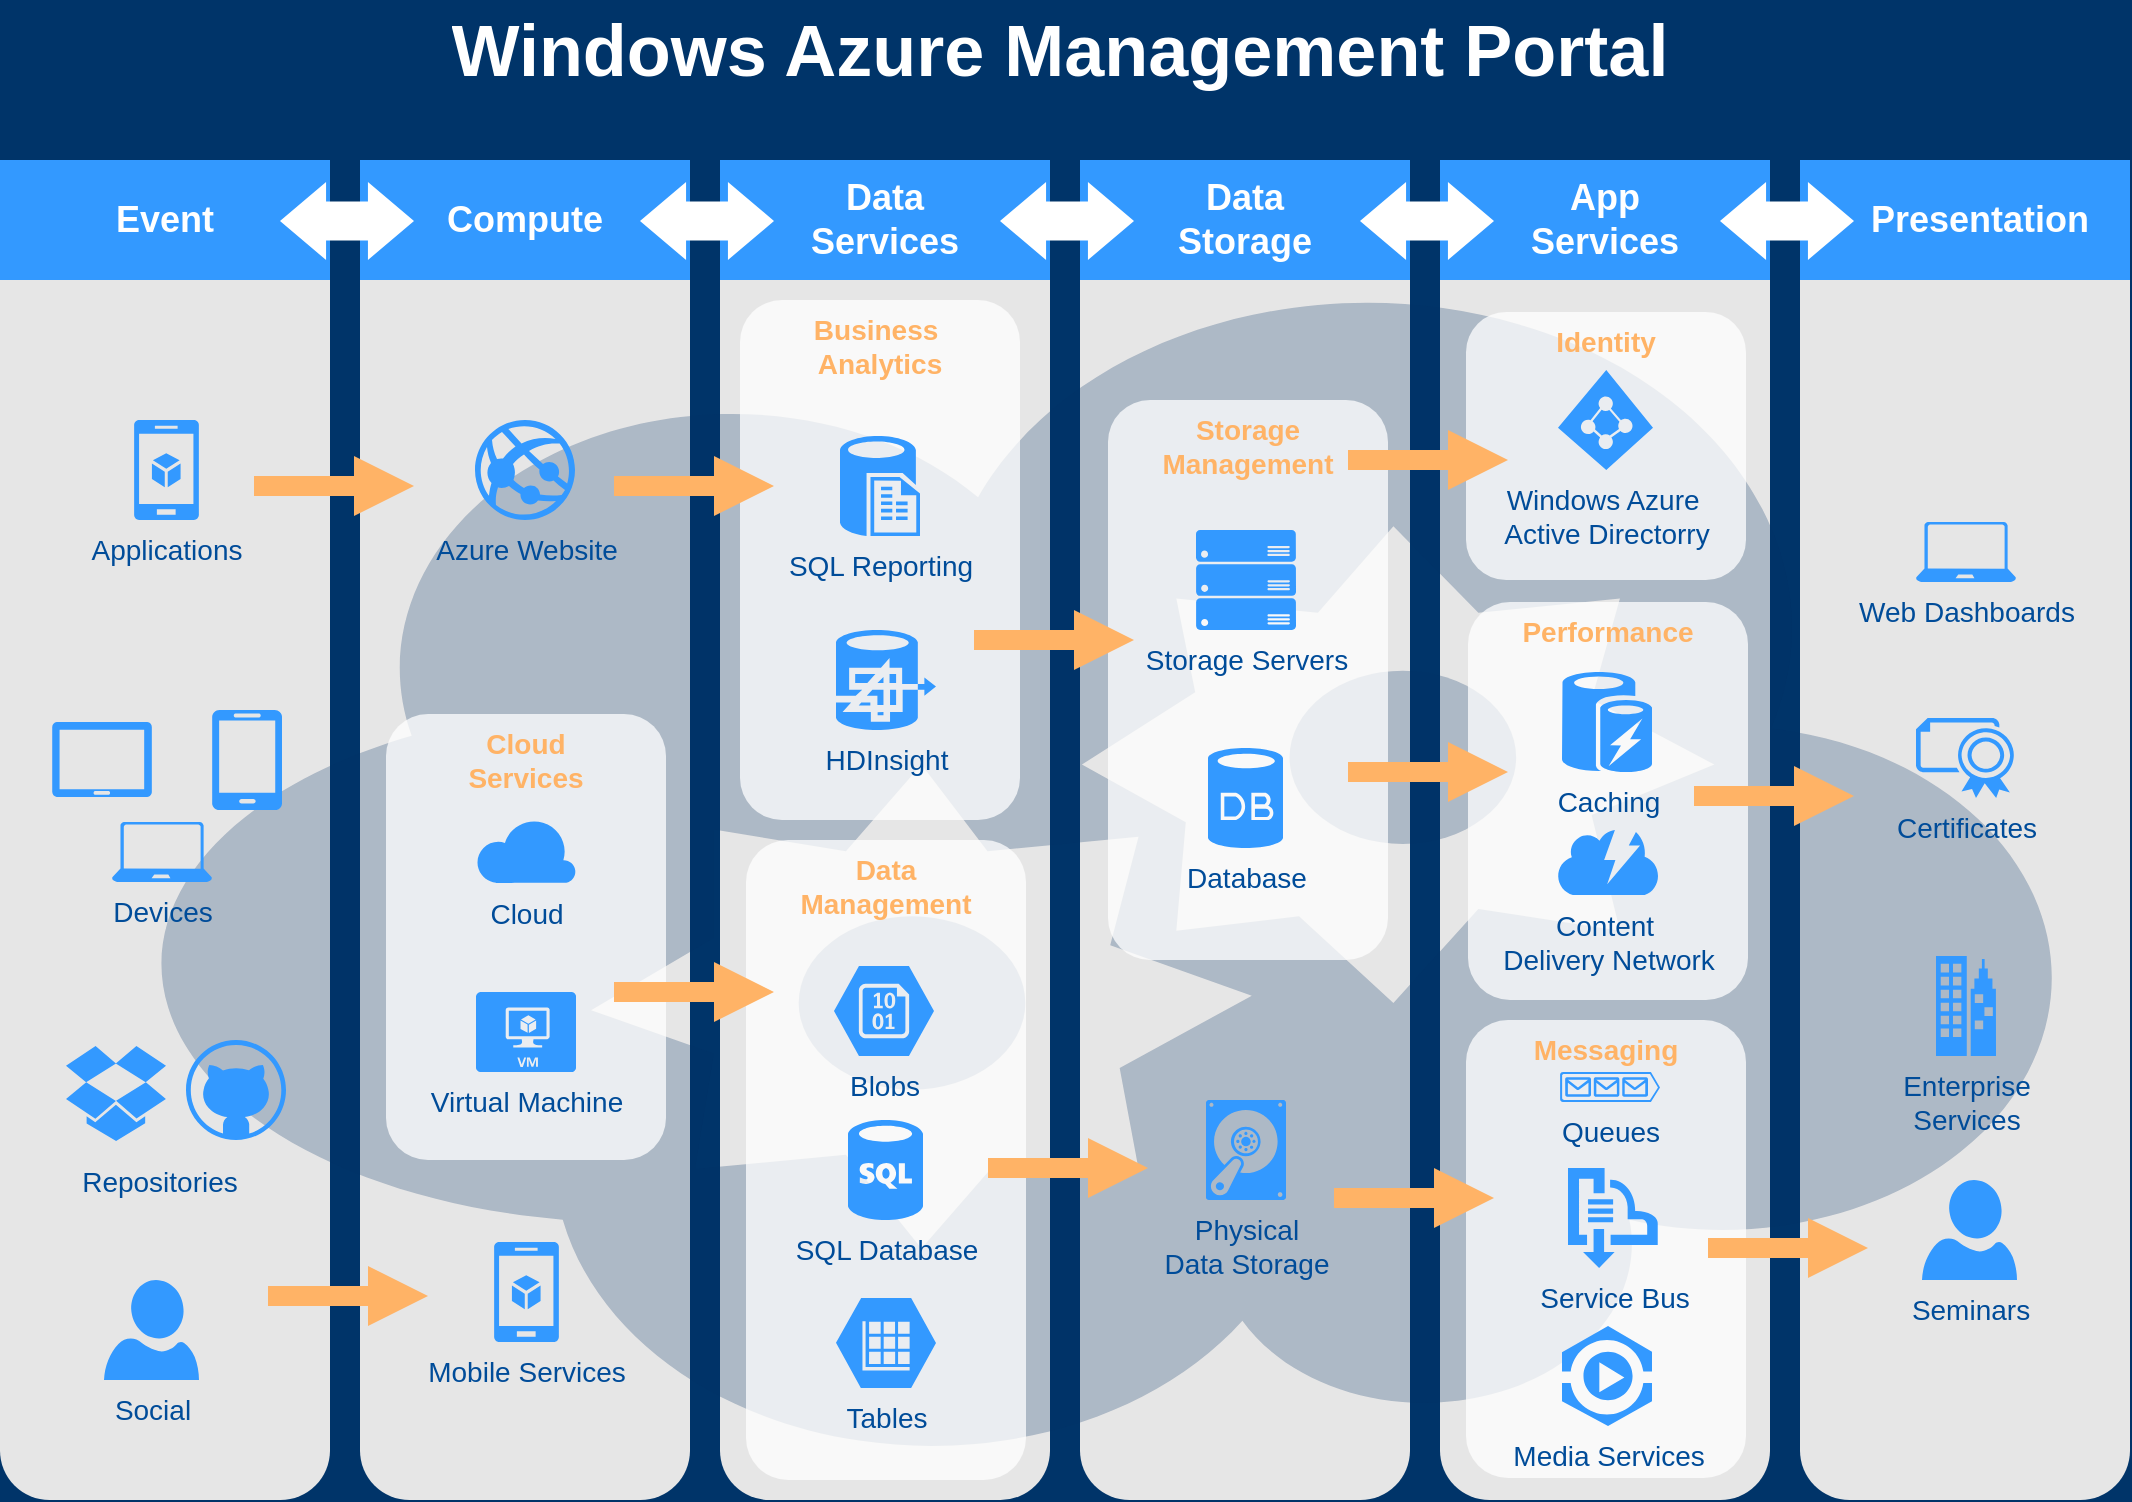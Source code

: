 <mxfile version="22.1.3" type="github" pages="3">
  <diagram id="6a731a19-8d31-9384-78a2-239565b7b9f0" name="Page-1">
    <mxGraphModel dx="1434" dy="796" grid="1" gridSize="10" guides="1" tooltips="1" connect="1" arrows="1" fold="1" page="1" pageScale="1" pageWidth="1169" pageHeight="827" background="#003469" math="0" shadow="0">
      <root>
        <mxCell id="0" />
        <mxCell id="1" parent="0" />
        <mxCell id="2019" value="" style="rounded=1;whiteSpace=wrap;html=1;dashed=1;strokeColor=none;strokeWidth=2;fillColor=#E6E6E6;fontFamily=Verdana;fontSize=12;fontColor=#00BEF2" parent="1" vertex="1">
          <mxGeometry x="40" y="120" width="165" height="670" as="geometry" />
        </mxCell>
        <mxCell id="2020" value="" style="rounded=1;whiteSpace=wrap;html=1;dashed=1;strokeColor=none;strokeWidth=2;fillColor=#E6E6E6;fontFamily=Verdana;fontSize=12;fontColor=#00BEF2" parent="1" vertex="1">
          <mxGeometry x="220" y="120" width="165" height="670" as="geometry" />
        </mxCell>
        <mxCell id="2021" value="" style="rounded=1;whiteSpace=wrap;html=1;dashed=1;strokeColor=none;strokeWidth=2;fillColor=#E6E6E6;fontFamily=Verdana;fontSize=12;fontColor=#00BEF2" parent="1" vertex="1">
          <mxGeometry x="400" y="120" width="165" height="670" as="geometry" />
        </mxCell>
        <mxCell id="2022" value="" style="rounded=1;whiteSpace=wrap;html=1;dashed=1;strokeColor=none;strokeWidth=2;fillColor=#E6E6E6;fontFamily=Verdana;fontSize=12;fontColor=#00BEF2" parent="1" vertex="1">
          <mxGeometry x="580" y="120" width="165" height="670" as="geometry" />
        </mxCell>
        <mxCell id="2023" value="" style="rounded=1;whiteSpace=wrap;html=1;dashed=1;strokeColor=none;strokeWidth=2;fillColor=#E6E6E6;fontFamily=Verdana;fontSize=12;fontColor=#00BEF2" parent="1" vertex="1">
          <mxGeometry x="760" y="120" width="165" height="670" as="geometry" />
        </mxCell>
        <mxCell id="2024" value="" style="rounded=1;whiteSpace=wrap;html=1;dashed=1;strokeColor=none;strokeWidth=2;fillColor=#E6E6E6;fontFamily=Verdana;fontSize=12;fontColor=#00BEF2" parent="1" vertex="1">
          <mxGeometry x="940" y="120" width="165" height="670" as="geometry" />
        </mxCell>
        <mxCell id="2025" value="Event" style="whiteSpace=wrap;html=1;dashed=1;strokeColor=none;strokeWidth=2;fillColor=#3399FF;fontFamily=Helvetica;fontSize=18;fontColor=#FFFFFF;fontStyle=1" parent="1" vertex="1">
          <mxGeometry x="40" y="120" width="165" height="60" as="geometry" />
        </mxCell>
        <mxCell id="2026" value="Compute" style="whiteSpace=wrap;html=1;dashed=1;strokeColor=none;strokeWidth=2;fillColor=#3399FF;fontFamily=Helvetica;fontSize=18;fontColor=#FFFFFF;fontStyle=1" parent="1" vertex="1">
          <mxGeometry x="220" y="120" width="165" height="60" as="geometry" />
        </mxCell>
        <mxCell id="2027" value="Data&lt;div&gt;Services&lt;/div&gt;" style="whiteSpace=wrap;html=1;dashed=1;strokeColor=none;strokeWidth=2;fillColor=#3399FF;fontFamily=Helvetica;fontSize=18;fontColor=#FFFFFF;fontStyle=1" parent="1" vertex="1">
          <mxGeometry x="400" y="120" width="165" height="60" as="geometry" />
        </mxCell>
        <mxCell id="2028" value="Data&lt;div&gt;Storage&lt;/div&gt;" style="whiteSpace=wrap;html=1;dashed=1;strokeColor=none;strokeWidth=2;fillColor=#3399FF;fontFamily=Helvetica;fontSize=18;fontColor=#FFFFFF;fontStyle=1" parent="1" vertex="1">
          <mxGeometry x="580" y="120" width="165" height="60" as="geometry" />
        </mxCell>
        <mxCell id="2029" value="App&lt;div&gt;Services&lt;/div&gt;" style="whiteSpace=wrap;html=1;dashed=1;strokeColor=none;strokeWidth=2;fillColor=#3399FF;fontFamily=Helvetica;fontSize=18;fontColor=#FFFFFF;fontStyle=1" parent="1" vertex="1">
          <mxGeometry x="760" y="120" width="165" height="60" as="geometry" />
        </mxCell>
        <mxCell id="2030" value="&amp;nbsp; &amp;nbsp;Presentation" style="whiteSpace=wrap;html=1;dashed=1;strokeColor=none;strokeWidth=2;fillColor=#3399FF;fontFamily=Helvetica;fontSize=18;fontColor=#FFFFFF;fontStyle=1" parent="1" vertex="1">
          <mxGeometry x="940" y="120" width="165" height="60" as="geometry" />
        </mxCell>
        <mxCell id="2031" value="" style="shape=mxgraph.arrows.two_way_arrow_horizontal;html=1;verticalLabelPosition=bottom;verticalAlign=top;strokeWidth=2;strokeColor=none;dashed=1;fillColor=#FFFFFF;fontFamily=Verdana;fontSize=12;fontColor=#00BEF2" parent="1" vertex="1">
          <mxGeometry x="180" y="131" width="67" height="39" as="geometry" />
        </mxCell>
        <mxCell id="2032" value="" style="shape=mxgraph.arrows.two_way_arrow_horizontal;html=1;verticalLabelPosition=bottom;verticalAlign=top;strokeWidth=2;strokeColor=none;dashed=1;fillColor=#FFFFFF;fontFamily=Verdana;fontSize=12;fontColor=#00BEF2" parent="1" vertex="1">
          <mxGeometry x="360" y="131" width="67" height="39" as="geometry" />
        </mxCell>
        <mxCell id="2033" value="" style="shape=mxgraph.arrows.two_way_arrow_horizontal;html=1;verticalLabelPosition=bottom;verticalAlign=top;strokeWidth=2;strokeColor=none;dashed=1;fillColor=#FFFFFF;fontFamily=Verdana;fontSize=12;fontColor=#00BEF2" parent="1" vertex="1">
          <mxGeometry x="540" y="131" width="67" height="39" as="geometry" />
        </mxCell>
        <mxCell id="2034" value="" style="shape=mxgraph.arrows.two_way_arrow_horizontal;html=1;verticalLabelPosition=bottom;verticalAlign=top;strokeWidth=2;strokeColor=none;dashed=1;fillColor=#FFFFFF;fontFamily=Verdana;fontSize=12;fontColor=#00BEF2" parent="1" vertex="1">
          <mxGeometry x="720" y="131" width="67" height="39" as="geometry" />
        </mxCell>
        <mxCell id="2035" value="" style="shape=mxgraph.arrows.two_way_arrow_horizontal;html=1;verticalLabelPosition=bottom;verticalAlign=top;strokeWidth=2;strokeColor=none;dashed=1;fillColor=#FFFFFF;fontFamily=Verdana;fontSize=12;fontColor=#00BEF2" parent="1" vertex="1">
          <mxGeometry x="900" y="131" width="67" height="39" as="geometry" />
        </mxCell>
        <mxCell id="2036" value="" style="verticalLabelPosition=bottom;html=1;verticalAlign=top;strokeColor=none;fillColor=#003366;shape=mxgraph.azure.cloud_service;dashed=1;fontFamily=Helvetica;fontSize=18;fontColor=#FFFFFF;opacity=25" parent="1" vertex="1">
          <mxGeometry x="107" y="171.25" width="970" height="600" as="geometry" />
        </mxCell>
        <mxCell id="2037" value="" style="verticalLabelPosition=bottom;html=1;verticalAlign=top;strokeColor=none;fillColor=#3399FF;shape=mxgraph.azure.tablet;dashed=1;fontFamily=Helvetica;fontSize=14;fontColor=#004C99" parent="1" vertex="1">
          <mxGeometry x="66" y="401" width="50" height="37.5" as="geometry" />
        </mxCell>
        <mxCell id="2038" value="" style="verticalLabelPosition=bottom;html=1;verticalAlign=top;strokeColor=none;fillColor=#3399FF;shape=mxgraph.azure.mobile;dashed=1;fontFamily=Helvetica;fontSize=14;fontColor=#004C99" parent="1" vertex="1">
          <mxGeometry x="146" y="395" width="35" height="50" as="geometry" />
        </mxCell>
        <mxCell id="2039" value="Devices" style="verticalLabelPosition=bottom;html=1;verticalAlign=top;strokeColor=none;fillColor=#3399FF;shape=mxgraph.azure.laptop;dashed=1;fontFamily=Helvetica;fontSize=14;fontColor=#004C99" parent="1" vertex="1">
          <mxGeometry x="96" y="451" width="50" height="30" as="geometry" />
        </mxCell>
        <mxCell id="2040" value="Applications" style="verticalLabelPosition=bottom;html=1;verticalAlign=top;strokeColor=none;fillColor=#3399FF;shape=mxgraph.azure.mobile_services;dashed=1;fontFamily=Helvetica;fontSize=14;fontColor=#004C99" parent="1" vertex="1">
          <mxGeometry x="107" y="250" width="32.5" height="50" as="geometry" />
        </mxCell>
        <mxCell id="2041" value="Social" style="verticalLabelPosition=bottom;html=1;verticalAlign=top;strokeColor=none;fillColor=#3399FF;shape=mxgraph.azure.user;dashed=1;fontSize=14;fontColor=#004C99" parent="1" vertex="1">
          <mxGeometry x="92" y="680" width="47.5" height="50" as="geometry" />
        </mxCell>
        <mxCell id="2042" value="" style="verticalLabelPosition=bottom;html=1;verticalAlign=top;strokeColor=none;fillColor=#3399FF;shape=mxgraph.azure.github_code;dashed=1;fontSize=14;fontColor=#004C99" parent="1" vertex="1">
          <mxGeometry x="133" y="560" width="50" height="50" as="geometry" />
        </mxCell>
        <mxCell id="2043" value="" style="verticalLabelPosition=bottom;html=1;verticalAlign=top;strokeColor=none;fillColor=#3399FF;shape=mxgraph.azure.dropbox_code_source;dashed=1;fontSize=14;fontColor=#004C99" parent="1" vertex="1">
          <mxGeometry x="73" y="563" width="50" height="47.5" as="geometry" />
        </mxCell>
        <mxCell id="2044" value="Repositories" style="text;html=1;strokeColor=none;fillColor=none;align=center;verticalAlign=middle;whiteSpace=wrap;overflow=hidden;dashed=1;fontSize=14;fontColor=#004C99" parent="1" vertex="1">
          <mxGeometry x="60" y="620" width="120" height="20" as="geometry" />
        </mxCell>
        <mxCell id="2045" value="Azure Website" style="verticalLabelPosition=bottom;html=1;verticalAlign=top;strokeColor=none;fillColor=#3399FF;shape=mxgraph.azure.azure_website;dashed=1;fontSize=14;fontColor=#004C99" parent="1" vertex="1">
          <mxGeometry x="277.5" y="250" width="50" height="50" as="geometry" />
        </mxCell>
        <mxCell id="2046" value="Mobile Services" style="verticalLabelPosition=bottom;html=1;verticalAlign=top;strokeColor=none;fillColor=#3399FF;shape=mxgraph.azure.mobile_services;dashed=1;fontSize=14;fontColor=#004C99" parent="1" vertex="1">
          <mxGeometry x="287" y="661" width="32.5" height="50" as="geometry" />
        </mxCell>
        <mxCell id="2047" value="Windows Azure Management Portal" style="text;html=1;strokeColor=none;fillColor=none;align=center;verticalAlign=middle;whiteSpace=wrap;overflow=hidden;dashed=1;fontSize=36;fontColor=#FFFFFF;fontFamily=Helvetica;fontStyle=1" parent="1" vertex="1">
          <mxGeometry x="40" y="40" width="1060" height="50" as="geometry" />
        </mxCell>
        <mxCell id="2048" value="Business&amp;nbsp;&lt;div&gt;Analytics&lt;/div&gt;" style="rounded=1;whiteSpace=wrap;html=1;dashed=1;strokeColor=none;strokeWidth=2;fillColor=#FFFFFF;fontFamily=Helvetica;fontSize=14;fontColor=#FFB366;opacity=75;verticalAlign=top;fontStyle=1" parent="1" vertex="1">
          <mxGeometry x="410" y="190" width="140" height="260" as="geometry" />
        </mxCell>
        <mxCell id="2049" value="Data&lt;div&gt;Management&lt;/div&gt;" style="rounded=1;whiteSpace=wrap;html=1;dashed=1;strokeColor=none;strokeWidth=2;fillColor=#FFFFFF;fontFamily=Helvetica;fontSize=14;fontColor=#FFB366;opacity=75;verticalAlign=top;fontStyle=1" parent="1" vertex="1">
          <mxGeometry x="413" y="460" width="140" height="320" as="geometry" />
        </mxCell>
        <mxCell id="2050" value="SQL Reporting" style="verticalLabelPosition=bottom;html=1;verticalAlign=top;strokeColor=none;fillColor=#3399FF;shape=mxgraph.azure.sql_reporting;dashed=1;fontSize=14;fontColor=#004C99" parent="1" vertex="1">
          <mxGeometry x="460" y="258" width="40" height="50" as="geometry" />
        </mxCell>
        <mxCell id="2051" value="HDInsight" style="verticalLabelPosition=bottom;html=1;verticalAlign=top;strokeColor=none;fillColor=#3399FF;shape=mxgraph.azure.hdinsight;dashed=1;fontSize=14;fontColor=#004C99" parent="1" vertex="1">
          <mxGeometry x="458" y="355" width="50" height="50" as="geometry" />
        </mxCell>
        <mxCell id="2052" value="SQL Database" style="verticalLabelPosition=bottom;html=1;verticalAlign=top;strokeColor=none;fillColor=#3399FF;shape=mxgraph.azure.sql_database;dashed=1;fontFamily=Helvetica;fontSize=14;fontColor=#004C99" parent="1" vertex="1">
          <mxGeometry x="464" y="600" width="37.5" height="50" as="geometry" />
        </mxCell>
        <mxCell id="2053" value="Tables" style="verticalLabelPosition=bottom;html=1;verticalAlign=top;strokeColor=none;fillColor=#3399FF;shape=mxgraph.azure.storage_table;dashed=1;fontFamily=Helvetica;fontSize=14;fontColor=#004C99" parent="1" vertex="1">
          <mxGeometry x="458" y="689" width="50" height="45" as="geometry" />
        </mxCell>
        <mxCell id="2054" value="Blobs" style="verticalLabelPosition=bottom;html=1;verticalAlign=top;strokeColor=none;fillColor=#3399FF;shape=mxgraph.azure.storage_blob;dashed=1;fontFamily=Helvetica;fontSize=14;fontColor=#004C99" parent="1" vertex="1">
          <mxGeometry x="457" y="523" width="50" height="45" as="geometry" />
        </mxCell>
        <mxCell id="2055" value="Storage Management" style="rounded=1;whiteSpace=wrap;html=1;dashed=1;strokeColor=none;strokeWidth=2;fillColor=#FFFFFF;fontFamily=Helvetica;fontSize=14;fontColor=#FFB366;opacity=75;verticalAlign=top;fontStyle=1" parent="1" vertex="1">
          <mxGeometry x="594" y="240" width="140" height="280" as="geometry" />
        </mxCell>
        <mxCell id="2056" value="Storage Servers" style="verticalLabelPosition=bottom;html=1;verticalAlign=top;strokeColor=none;fillColor=#3399FF;shape=mxgraph.azure.server_rack;dashed=1;fontFamily=Helvetica;fontSize=14;fontColor=#004C99" parent="1" vertex="1">
          <mxGeometry x="638" y="305" width="50" height="50" as="geometry" />
        </mxCell>
        <mxCell id="2057" value="Database" style="verticalLabelPosition=bottom;html=1;verticalAlign=top;strokeColor=none;fillColor=#3399FF;shape=mxgraph.azure.database;dashed=1;fontFamily=Helvetica;fontSize=14;fontColor=#004C99" parent="1" vertex="1">
          <mxGeometry x="644" y="414" width="37.5" height="50" as="geometry" />
        </mxCell>
        <mxCell id="2058" value="Physical&lt;div&gt;Data Storage&lt;/div&gt;" style="verticalLabelPosition=bottom;html=1;verticalAlign=top;strokeColor=none;fillColor=#3399FF;shape=mxgraph.azure.vhd;dashed=1;fontFamily=Helvetica;fontSize=14;fontColor=#004C99" parent="1" vertex="1">
          <mxGeometry x="643" y="590" width="40" height="50" as="geometry" />
        </mxCell>
        <mxCell id="2059" value="Identity" style="rounded=1;whiteSpace=wrap;html=1;dashed=1;strokeColor=none;strokeWidth=2;fillColor=#FFFFFF;fontFamily=Helvetica;fontSize=14;fontColor=#FFB366;opacity=75;verticalAlign=top;fontStyle=1" parent="1" vertex="1">
          <mxGeometry x="773" y="196" width="140" height="134" as="geometry" />
        </mxCell>
        <mxCell id="2060" value="Windows Azure&amp;nbsp;&lt;div&gt;Active Directorry&lt;/div&gt;" style="verticalLabelPosition=bottom;html=1;verticalAlign=top;strokeColor=none;fillColor=#3399FF;shape=mxgraph.azure.azure_active_directory;dashed=1;fontFamily=Helvetica;fontSize=14;fontColor=#004C99" parent="1" vertex="1">
          <mxGeometry x="819" y="225" width="47.5" height="50" as="geometry" />
        </mxCell>
        <mxCell id="2061" value="Performance" style="rounded=1;whiteSpace=wrap;html=1;dashed=1;strokeColor=none;strokeWidth=2;fillColor=#FFFFFF;fontFamily=Helvetica;fontSize=14;fontColor=#FFB366;opacity=75;verticalAlign=top;fontStyle=1" parent="1" vertex="1">
          <mxGeometry x="774" y="341" width="140" height="199" as="geometry" />
        </mxCell>
        <mxCell id="2062" value="Caching" style="verticalLabelPosition=bottom;html=1;verticalAlign=top;strokeColor=none;fillColor=#3399FF;shape=mxgraph.azure.azure_cache;dashed=1;fontFamily=Helvetica;fontSize=14;fontColor=#004C99" parent="1" vertex="1">
          <mxGeometry x="821" y="376" width="45" height="50" as="geometry" />
        </mxCell>
        <mxCell id="2063" value="Content&amp;nbsp;&lt;div&gt;Delivery Network&lt;/div&gt;" style="verticalLabelPosition=bottom;html=1;verticalAlign=top;strokeColor=none;fillColor=#3399FF;shape=mxgraph.azure.content_delivery_network;dashed=1;fontFamily=Helvetica;fontSize=14;fontColor=#004C99" parent="1" vertex="1">
          <mxGeometry x="819" y="455" width="50" height="32.5" as="geometry" />
        </mxCell>
        <mxCell id="2064" value="Messaging" style="rounded=1;whiteSpace=wrap;html=1;dashed=1;strokeColor=none;strokeWidth=2;fillColor=#FFFFFF;fontFamily=Helvetica;fontSize=14;fontColor=#FFB366;opacity=75;verticalAlign=top;fontStyle=1" parent="1" vertex="1">
          <mxGeometry x="773" y="550" width="140" height="229" as="geometry" />
        </mxCell>
        <mxCell id="2065" value="Queues" style="verticalLabelPosition=bottom;html=1;verticalAlign=top;strokeColor=none;fillColor=#3399FF;shape=mxgraph.azure.queue_generic;dashed=1;fontFamily=Helvetica;fontSize=14;fontColor=#004C99" parent="1" vertex="1">
          <mxGeometry x="820" y="576" width="50" height="15" as="geometry" />
        </mxCell>
        <mxCell id="2066" value="Service Bus" style="verticalLabelPosition=bottom;html=1;verticalAlign=top;strokeColor=none;fillColor=#3399FF;shape=mxgraph.azure.service_bus;dashed=1;fontFamily=Helvetica;fontSize=14;fontColor=#004C99" parent="1" vertex="1">
          <mxGeometry x="824" y="624" width="45" height="50" as="geometry" />
        </mxCell>
        <mxCell id="2067" value="Media Services" style="verticalLabelPosition=bottom;html=1;verticalAlign=top;strokeColor=none;fillColor=#3399FF;shape=mxgraph.azure.media_service;dashed=1;fontFamily=Helvetica;fontSize=14;fontColor=#004C99" parent="1" vertex="1">
          <mxGeometry x="821" y="703" width="45" height="50" as="geometry" />
        </mxCell>
        <mxCell id="2068" value="Cloud&lt;div&gt;Services&lt;/div&gt;" style="rounded=1;whiteSpace=wrap;html=1;dashed=1;strokeColor=none;strokeWidth=2;fillColor=#FFFFFF;fontFamily=Helvetica;fontSize=14;fontColor=#FFB366;opacity=75;verticalAlign=top;fontStyle=1" parent="1" vertex="1">
          <mxGeometry x="233" y="397" width="140" height="223" as="geometry" />
        </mxCell>
        <mxCell id="2069" value="Cloud" style="verticalLabelPosition=bottom;html=1;verticalAlign=top;strokeColor=none;fillColor=#3399FF;shape=mxgraph.azure.cloud;dashed=1;fontSize=14;fontColor=#004C99" parent="1" vertex="1">
          <mxGeometry x="278" y="449" width="50" height="32.5" as="geometry" />
        </mxCell>
        <mxCell id="2070" value="Virtual Machine" style="verticalLabelPosition=bottom;html=1;verticalAlign=top;strokeColor=none;fillColor=#3399FF;shape=mxgraph.azure.virtual_machine;dashed=1;fontSize=14;fontColor=#004C99" parent="1" vertex="1">
          <mxGeometry x="278" y="536" width="50" height="40" as="geometry" />
        </mxCell>
        <mxCell id="2071" value="Web Dashboards" style="verticalLabelPosition=bottom;html=1;verticalAlign=top;strokeColor=none;fillColor=#3399FF;shape=mxgraph.azure.laptop;dashed=1;fontFamily=Helvetica;fontSize=14;fontColor=#004C99" parent="1" vertex="1">
          <mxGeometry x="998" y="301" width="50" height="30" as="geometry" />
        </mxCell>
        <mxCell id="2072" value="Certificates" style="verticalLabelPosition=bottom;html=1;verticalAlign=top;strokeColor=none;fillColor=#3399FF;shape=mxgraph.azure.certificate;dashed=1;fontFamily=Helvetica;fontSize=14;fontColor=#004C99" parent="1" vertex="1">
          <mxGeometry x="998" y="399" width="50" height="40" as="geometry" />
        </mxCell>
        <mxCell id="2073" value="Enterprise&lt;div&gt;Services&lt;/div&gt;" style="verticalLabelPosition=bottom;html=1;verticalAlign=top;strokeColor=none;fillColor=#3399FF;shape=mxgraph.azure.enterprise;dashed=1;fontFamily=Helvetica;fontSize=14;fontColor=#004C99" parent="1" vertex="1">
          <mxGeometry x="1008" y="518" width="30" height="50" as="geometry" />
        </mxCell>
        <mxCell id="2074" value="Seminars" style="verticalLabelPosition=bottom;html=1;verticalAlign=top;strokeColor=none;fillColor=#3399FF;shape=mxgraph.azure.user;dashed=1;fontFamily=Helvetica;fontSize=14;fontColor=#004C99" parent="1" vertex="1">
          <mxGeometry x="1001" y="630" width="47.5" height="50" as="geometry" />
        </mxCell>
        <mxCell id="2075" value="" style="arrow;html=1;endArrow=block;endFill=1;strokeColor=none;strokeWidth=4;fontFamily=Helvetica;fontSize=36;fontColor=#FFB366;fillColor=#FFB366;" parent="1" edge="1">
          <mxGeometry width="100" height="100" relative="1" as="geometry">
            <mxPoint x="167" y="283" as="sourcePoint" />
            <mxPoint x="247" y="283" as="targetPoint" />
          </mxGeometry>
        </mxCell>
        <mxCell id="2076" value="" style="arrow;html=1;endArrow=block;endFill=1;strokeColor=none;strokeWidth=4;fontFamily=Helvetica;fontSize=36;fontColor=#FFB366;fillColor=#FFB366;opacity=100" parent="1" edge="1">
          <mxGeometry width="100" height="100" relative="1" as="geometry">
            <mxPoint x="347" y="283" as="sourcePoint" />
            <mxPoint x="427" y="283" as="targetPoint" />
          </mxGeometry>
        </mxCell>
        <mxCell id="2077" value="" style="arrow;html=1;endArrow=block;endFill=1;strokeColor=none;strokeWidth=4;fontFamily=Helvetica;fontSize=36;fontColor=#FFB366;fillColor=#FFB366;" parent="1" edge="1">
          <mxGeometry width="100" height="100" relative="1" as="geometry">
            <mxPoint x="527" y="360" as="sourcePoint" />
            <mxPoint x="607" y="360" as="targetPoint" />
          </mxGeometry>
        </mxCell>
        <mxCell id="2078" value="" style="arrow;html=1;endArrow=block;endFill=1;strokeColor=none;strokeWidth=4;fontFamily=Helvetica;fontSize=36;fontColor=#FFB366;fillColor=#FFB366;" parent="1" edge="1">
          <mxGeometry width="100" height="100" relative="1" as="geometry">
            <mxPoint x="714" y="426" as="sourcePoint" />
            <mxPoint x="794" y="426" as="targetPoint" />
          </mxGeometry>
        </mxCell>
        <mxCell id="2079" value="" style="arrow;html=1;endArrow=block;endFill=1;strokeColor=none;strokeWidth=4;fontFamily=Helvetica;fontSize=36;fontColor=#FFB366;fillColor=#FFB366;" parent="1" edge="1">
          <mxGeometry width="100" height="100" relative="1" as="geometry">
            <mxPoint x="714" y="270" as="sourcePoint" />
            <mxPoint x="794" y="270" as="targetPoint" />
          </mxGeometry>
        </mxCell>
        <mxCell id="2080" value="" style="arrow;html=1;endArrow=block;endFill=1;strokeColor=none;strokeWidth=4;fontFamily=Helvetica;fontSize=36;fontColor=#FFB366;fillColor=#FFB366;" parent="1" edge="1">
          <mxGeometry width="100" height="100" relative="1" as="geometry">
            <mxPoint x="887" y="438" as="sourcePoint" />
            <mxPoint x="967" y="438" as="targetPoint" />
          </mxGeometry>
        </mxCell>
        <mxCell id="2081" value="" style="arrow;html=1;endArrow=block;endFill=1;strokeColor=none;strokeWidth=4;fontFamily=Helvetica;fontSize=36;fontColor=#FFB366;fillColor=#FFB366;" parent="1" edge="1">
          <mxGeometry width="100" height="100" relative="1" as="geometry">
            <mxPoint x="894" y="664" as="sourcePoint" />
            <mxPoint x="974" y="664" as="targetPoint" />
          </mxGeometry>
        </mxCell>
        <mxCell id="2082" value="" style="arrow;html=1;endArrow=block;endFill=1;strokeColor=none;strokeWidth=4;fontFamily=Helvetica;fontSize=36;fontColor=#FFB366;fillColor=#FFB366;" parent="1" edge="1">
          <mxGeometry width="100" height="100" relative="1" as="geometry">
            <mxPoint x="707" y="639" as="sourcePoint" />
            <mxPoint x="787" y="639" as="targetPoint" />
          </mxGeometry>
        </mxCell>
        <mxCell id="2083" value="" style="arrow;html=1;endArrow=block;endFill=1;strokeColor=none;strokeWidth=4;fontFamily=Helvetica;fontSize=36;fontColor=#FFB366;fillColor=#FFB366;" parent="1" edge="1">
          <mxGeometry width="100" height="100" relative="1" as="geometry">
            <mxPoint x="534" y="624" as="sourcePoint" />
            <mxPoint x="614" y="624" as="targetPoint" />
          </mxGeometry>
        </mxCell>
        <mxCell id="2084" value="" style="arrow;html=1;endArrow=block;endFill=1;strokeColor=none;strokeWidth=4;fontFamily=Helvetica;fontSize=36;fontColor=#FFB366;fillColor=#FFB366;" parent="1" edge="1">
          <mxGeometry width="100" height="100" relative="1" as="geometry">
            <mxPoint x="347" y="536" as="sourcePoint" />
            <mxPoint x="427" y="536" as="targetPoint" />
          </mxGeometry>
        </mxCell>
        <mxCell id="2085" value="" style="arrow;html=1;endArrow=block;endFill=1;strokeColor=none;strokeWidth=4;fontFamily=Helvetica;fontSize=36;fontColor=#FFB366;fillColor=#FFB366;" parent="1" edge="1">
          <mxGeometry width="100" height="100" relative="1" as="geometry">
            <mxPoint x="174" y="688" as="sourcePoint" />
            <mxPoint x="254" y="688" as="targetPoint" />
          </mxGeometry>
        </mxCell>
      </root>
    </mxGraphModel>
  </diagram>
  <diagram id="K50HzqP1983Xo4ahEYI8" name="페이지-2">
    <mxGraphModel dx="1687" dy="2590" grid="1" gridSize="10" guides="1" tooltips="1" connect="1" arrows="1" fold="1" page="1" pageScale="1" pageWidth="1169" pageHeight="827" math="0" shadow="0">
      <root>
        <mxCell id="0" />
        <mxCell id="1" parent="0" />
        <mxCell id="KInp1q100SS9J6qhSEow-76" value="TMS&lt;br&gt;Server" style="rounded=0;whiteSpace=wrap;html=1;verticalAlign=top;fontSize=20;fontStyle=1;labelBackgroundColor=none;" vertex="1" parent="1">
          <mxGeometry x="630" y="-1560" width="140" height="320" as="geometry" />
        </mxCell>
        <mxCell id="KInp1q100SS9J6qhSEow-66" value="TMS&lt;br&gt;Agent" style="rounded=0;whiteSpace=wrap;html=1;verticalAlign=top;fontSize=20;fontStyle=1;labelBackgroundColor=none;" vertex="1" parent="1">
          <mxGeometry x="460" y="-1560" width="130" height="560" as="geometry" />
        </mxCell>
        <mxCell id="KInp1q100SS9J6qhSEow-35" value="Shared&lt;br&gt;Memory" style="rounded=0;whiteSpace=wrap;html=1;verticalAlign=top;fontSize=20;fontStyle=1;labelBackgroundColor=none;" vertex="1" parent="1">
          <mxGeometry x="280" y="-1560" width="140" height="560" as="geometry" />
        </mxCell>
        <mxCell id="KInp1q100SS9J6qhSEow-15" value="&lt;b&gt;CFW&lt;/b&gt;" style="rounded=0;whiteSpace=wrap;html=1;verticalAlign=top;fontSize=20;labelBackgroundColor=none;" vertex="1" parent="1">
          <mxGeometry x="40" y="-1560" width="210" height="560" as="geometry" />
        </mxCell>
        <mxCell id="KInp1q100SS9J6qhSEow-3" value="service&lt;br&gt;Func1" style="ellipse;whiteSpace=wrap;html=1;spacing=2;fontSize=20;labelBackgroundColor=none;" vertex="1" parent="1">
          <mxGeometry x="85" y="-1410" width="120" height="80" as="geometry" />
        </mxCell>
        <mxCell id="KInp1q100SS9J6qhSEow-24" style="edgeStyle=orthogonalEdgeStyle;rounded=0;orthogonalLoop=1;jettySize=auto;html=1;entryX=0;entryY=0.5;entryDx=0;entryDy=0;labelBackgroundColor=none;fontColor=default;dashed=1;exitX=1;exitY=0.5;exitDx=0;exitDy=0;" edge="1" parent="1" source="KInp1q100SS9J6qhSEow-6" target="KInp1q100SS9J6qhSEow-23">
          <mxGeometry relative="1" as="geometry" />
        </mxCell>
        <mxCell id="KInp1q100SS9J6qhSEow-6" value="start&amp;nbsp;&lt;br style=&quot;font-size: 16px;&quot;&gt;api" style="ellipse;whiteSpace=wrap;html=1;spacing=2;fontSize=16;labelBackgroundColor=none;" vertex="1" parent="1">
          <mxGeometry x="54" y="-1520" width="70" height="60" as="geometry" />
        </mxCell>
        <mxCell id="KInp1q100SS9J6qhSEow-45" style="edgeStyle=orthogonalEdgeStyle;rounded=0;orthogonalLoop=1;jettySize=auto;html=1;entryX=0.5;entryY=1;entryDx=0;entryDy=0;" edge="1" parent="1" source="KInp1q100SS9J6qhSEow-7" target="KInp1q100SS9J6qhSEow-6">
          <mxGeometry relative="1" as="geometry" />
        </mxCell>
        <mxCell id="KInp1q100SS9J6qhSEow-7" value="" style="ellipse;whiteSpace=wrap;html=1;aspect=fixed;labelBackgroundColor=none;fillColor=#FF0D35;" vertex="1" parent="1">
          <mxGeometry x="84" y="-1374" width="10" height="10" as="geometry" />
        </mxCell>
        <mxCell id="KInp1q100SS9J6qhSEow-10" value="end&amp;nbsp;&lt;br style=&quot;font-size: 16px;&quot;&gt;api" style="ellipse;whiteSpace=wrap;html=1;spacing=2;fontSize=16;labelBackgroundColor=none;" vertex="1" parent="1">
          <mxGeometry x="161" y="-1470" width="70" height="60" as="geometry" />
        </mxCell>
        <mxCell id="KInp1q100SS9J6qhSEow-11" value="&lt;h1 style=&quot;font-size: 30px;&quot;&gt;TMS: 허용범위를 벗어나는 경우에는 유실을 허용한다.&lt;/h1&gt;" style="text;html=1;strokeColor=none;fillColor=none;spacing=5;spacingTop=-20;whiteSpace=wrap;overflow=hidden;rounded=0;fontSize=30;labelBackgroundColor=none;" vertex="1" parent="1">
          <mxGeometry x="40" y="-1640" width="810" height="70" as="geometry" />
        </mxCell>
        <mxCell id="KInp1q100SS9J6qhSEow-46" style="edgeStyle=orthogonalEdgeStyle;rounded=0;orthogonalLoop=1;jettySize=auto;html=1;entryX=0.5;entryY=1;entryDx=0;entryDy=0;" edge="1" parent="1" source="KInp1q100SS9J6qhSEow-12" target="KInp1q100SS9J6qhSEow-10">
          <mxGeometry relative="1" as="geometry" />
        </mxCell>
        <mxCell id="KInp1q100SS9J6qhSEow-12" value="" style="ellipse;whiteSpace=wrap;html=1;aspect=fixed;labelBackgroundColor=none;fillColor=#FF031C;" vertex="1" parent="1">
          <mxGeometry x="196" y="-1373" width="10" height="10" as="geometry" />
        </mxCell>
        <mxCell id="KInp1q100SS9J6qhSEow-25" style="edgeStyle=orthogonalEdgeStyle;rounded=0;orthogonalLoop=1;jettySize=auto;html=1;exitX=1;exitY=0.5;exitDx=0;exitDy=0;entryX=0;entryY=0.5;entryDx=0;entryDy=0;labelBackgroundColor=none;fontColor=default;dashed=1;" edge="1" parent="1" source="KInp1q100SS9J6qhSEow-10" target="KInp1q100SS9J6qhSEow-26">
          <mxGeometry relative="1" as="geometry">
            <mxPoint x="100" y="-1220" as="sourcePoint" />
            <mxPoint x="631" y="-1480" as="targetPoint" />
          </mxGeometry>
        </mxCell>
        <mxCell id="KInp1q100SS9J6qhSEow-39" style="edgeStyle=orthogonalEdgeStyle;rounded=0;orthogonalLoop=1;jettySize=auto;html=1;" edge="1" parent="1" source="KInp1q100SS9J6qhSEow-36" target="KInp1q100SS9J6qhSEow-38">
          <mxGeometry relative="1" as="geometry" />
        </mxCell>
        <mxCell id="KInp1q100SS9J6qhSEow-36" value="" style="ellipse;whiteSpace=wrap;html=1;aspect=fixed;labelBackgroundColor=none;fillColor=#FF0D35;" vertex="1" parent="1">
          <mxGeometry x="111" y="-1360" width="10" height="10" as="geometry" />
        </mxCell>
        <mxCell id="KInp1q100SS9J6qhSEow-41" style="edgeStyle=orthogonalEdgeStyle;rounded=0;orthogonalLoop=1;jettySize=auto;html=1;entryX=0.5;entryY=0;entryDx=0;entryDy=0;" edge="1" parent="1" source="KInp1q100SS9J6qhSEow-37" target="KInp1q100SS9J6qhSEow-40">
          <mxGeometry relative="1" as="geometry" />
        </mxCell>
        <mxCell id="KInp1q100SS9J6qhSEow-37" value="" style="ellipse;whiteSpace=wrap;html=1;aspect=fixed;labelBackgroundColor=none;fillColor=#FF0D35;" vertex="1" parent="1">
          <mxGeometry x="168" y="-1360" width="10" height="10" as="geometry" />
        </mxCell>
        <mxCell id="KInp1q100SS9J6qhSEow-38" value="start&amp;nbsp;&lt;br style=&quot;font-size: 16px;&quot;&gt;api" style="ellipse;whiteSpace=wrap;html=1;spacing=2;fontSize=16;labelBackgroundColor=none;" vertex="1" parent="1">
          <mxGeometry x="81" y="-1300" width="70" height="60" as="geometry" />
        </mxCell>
        <mxCell id="KInp1q100SS9J6qhSEow-40" value="end&amp;nbsp;&lt;br style=&quot;font-size: 16px;&quot;&gt;api" style="ellipse;whiteSpace=wrap;html=1;spacing=2;fontSize=16;labelBackgroundColor=none;" vertex="1" parent="1">
          <mxGeometry x="151" y="-1240" width="70" height="60" as="geometry" />
        </mxCell>
        <mxCell id="KInp1q100SS9J6qhSEow-42" style="edgeStyle=orthogonalEdgeStyle;rounded=0;orthogonalLoop=1;jettySize=auto;html=1;entryX=0;entryY=0.5;entryDx=0;entryDy=0;labelBackgroundColor=none;fontColor=default;dashed=1;exitX=1;exitY=0.5;exitDx=0;exitDy=0;" edge="1" parent="1" source="KInp1q100SS9J6qhSEow-38" target="KInp1q100SS9J6qhSEow-27">
          <mxGeometry relative="1" as="geometry">
            <mxPoint x="135" y="-1261" as="sourcePoint" />
            <mxPoint x="441" y="-1400" as="targetPoint" />
          </mxGeometry>
        </mxCell>
        <mxCell id="KInp1q100SS9J6qhSEow-43" style="edgeStyle=orthogonalEdgeStyle;rounded=0;orthogonalLoop=1;jettySize=auto;html=1;entryX=0;entryY=0.5;entryDx=0;entryDy=0;labelBackgroundColor=none;fontColor=default;dashed=1;" edge="1" parent="1" source="KInp1q100SS9J6qhSEow-40" target="KInp1q100SS9J6qhSEow-31">
          <mxGeometry relative="1" as="geometry">
            <mxPoint x="161" y="-1170" as="sourcePoint" />
            <mxPoint x="441" y="-1320" as="targetPoint" />
          </mxGeometry>
        </mxCell>
        <mxCell id="KInp1q100SS9J6qhSEow-47" value="Service&lt;br&gt;Func2" style="ellipse;whiteSpace=wrap;html=1;spacing=2;fontSize=20;labelBackgroundColor=none;" vertex="1" parent="1">
          <mxGeometry x="76" y="-1170" width="120" height="80" as="geometry" />
        </mxCell>
        <mxCell id="KInp1q100SS9J6qhSEow-48" value="" style="ellipse;whiteSpace=wrap;html=1;aspect=fixed;labelBackgroundColor=none;fillColor=#000000;" vertex="1" parent="1">
          <mxGeometry x="132" y="-1066" width="10" height="10" as="geometry" />
        </mxCell>
        <mxCell id="KInp1q100SS9J6qhSEow-49" value="" style="ellipse;whiteSpace=wrap;html=1;aspect=fixed;labelBackgroundColor=none;fillColor=#000000;" vertex="1" parent="1">
          <mxGeometry x="132" y="-1036" width="10" height="10" as="geometry" />
        </mxCell>
        <mxCell id="KInp1q100SS9J6qhSEow-55" style="edgeStyle=orthogonalEdgeStyle;rounded=0;orthogonalLoop=1;jettySize=auto;html=1;entryX=0;entryY=0.5;entryDx=0;entryDy=0;labelBackgroundColor=none;fontColor=default;dashed=1;exitX=1;exitY=0.5;exitDx=0;exitDy=0;" edge="1" parent="1" source="KInp1q100SS9J6qhSEow-23" target="KInp1q100SS9J6qhSEow-57">
          <mxGeometry relative="1" as="geometry">
            <mxPoint x="440" y="-1460" as="sourcePoint" />
            <mxPoint x="560.0" y="-1450" as="targetPoint" />
          </mxGeometry>
        </mxCell>
        <mxCell id="KInp1q100SS9J6qhSEow-56" style="edgeStyle=orthogonalEdgeStyle;rounded=0;orthogonalLoop=1;jettySize=auto;html=1;labelBackgroundColor=none;fontColor=default;dashed=1;exitX=1;exitY=0.5;exitDx=0;exitDy=0;entryX=0;entryY=0.5;entryDx=0;entryDy=0;" edge="1" parent="1" source="KInp1q100SS9J6qhSEow-26" target="KInp1q100SS9J6qhSEow-58">
          <mxGeometry relative="1" as="geometry">
            <mxPoint x="450" y="-1450" as="sourcePoint" />
            <mxPoint x="590" y="-1340" as="targetPoint" />
          </mxGeometry>
        </mxCell>
        <mxCell id="KInp1q100SS9J6qhSEow-78" style="edgeStyle=orthogonalEdgeStyle;rounded=0;orthogonalLoop=1;jettySize=auto;html=1;entryX=0;entryY=0.5;entryDx=0;entryDy=0;dashed=1;" edge="1" parent="1" source="KInp1q100SS9J6qhSEow-57" target="KInp1q100SS9J6qhSEow-68">
          <mxGeometry relative="1" as="geometry" />
        </mxCell>
        <mxCell id="KInp1q100SS9J6qhSEow-57" value="" style="rounded=0;whiteSpace=wrap;html=1;labelBackgroundColor=none;" vertex="1" parent="1">
          <mxGeometry x="485" y="-1460" width="80" height="40" as="geometry" />
        </mxCell>
        <mxCell id="KInp1q100SS9J6qhSEow-58" value="" style="rounded=0;whiteSpace=wrap;html=1;labelBackgroundColor=none;" vertex="1" parent="1">
          <mxGeometry x="485" y="-1420" width="80" height="40" as="geometry" />
        </mxCell>
        <mxCell id="KInp1q100SS9J6qhSEow-60" value="" style="rounded=0;whiteSpace=wrap;html=1;labelBackgroundColor=none;" vertex="1" parent="1">
          <mxGeometry x="485" y="-1380" width="80" height="40" as="geometry" />
        </mxCell>
        <mxCell id="KInp1q100SS9J6qhSEow-61" value="" style="rounded=0;whiteSpace=wrap;html=1;labelBackgroundColor=none;" vertex="1" parent="1">
          <mxGeometry x="485" y="-1340" width="80" height="40" as="geometry" />
        </mxCell>
        <mxCell id="KInp1q100SS9J6qhSEow-63" style="edgeStyle=orthogonalEdgeStyle;rounded=0;orthogonalLoop=1;jettySize=auto;html=1;labelBackgroundColor=none;fontColor=default;dashed=1;exitX=1;exitY=0.5;exitDx=0;exitDy=0;entryX=0;entryY=0.5;entryDx=0;entryDy=0;" edge="1" parent="1" source="KInp1q100SS9J6qhSEow-27" target="KInp1q100SS9J6qhSEow-60">
          <mxGeometry relative="1" as="geometry">
            <mxPoint x="450" y="-1410" as="sourcePoint" />
            <mxPoint x="570" y="-1420" as="targetPoint" />
          </mxGeometry>
        </mxCell>
        <mxCell id="KInp1q100SS9J6qhSEow-64" style="edgeStyle=orthogonalEdgeStyle;rounded=0;orthogonalLoop=1;jettySize=auto;html=1;labelBackgroundColor=none;fontColor=default;dashed=1;exitX=1;exitY=0.5;exitDx=0;exitDy=0;entryX=0;entryY=0.5;entryDx=0;entryDy=0;" edge="1" parent="1" source="KInp1q100SS9J6qhSEow-31" target="KInp1q100SS9J6qhSEow-61">
          <mxGeometry relative="1" as="geometry">
            <mxPoint x="450" y="-1370" as="sourcePoint" />
            <mxPoint x="570" y="-1380" as="targetPoint" />
          </mxGeometry>
        </mxCell>
        <mxCell id="KInp1q100SS9J6qhSEow-23" value="" style="rounded=0;whiteSpace=wrap;html=1;labelBackgroundColor=none;container=0;" vertex="1" parent="1">
          <mxGeometry x="307" y="-1480" width="93" height="40" as="geometry" />
        </mxCell>
        <mxCell id="KInp1q100SS9J6qhSEow-26" value="" style="rounded=0;whiteSpace=wrap;html=1;labelBackgroundColor=none;container=0;" vertex="1" parent="1">
          <mxGeometry x="307" y="-1440" width="93" height="40" as="geometry" />
        </mxCell>
        <mxCell id="KInp1q100SS9J6qhSEow-27" value="" style="rounded=0;whiteSpace=wrap;html=1;labelBackgroundColor=none;container=0;" vertex="1" parent="1">
          <mxGeometry x="307" y="-1400" width="93" height="40" as="geometry" />
        </mxCell>
        <mxCell id="KInp1q100SS9J6qhSEow-31" value="" style="rounded=0;whiteSpace=wrap;html=1;labelBackgroundColor=none;container=0;" vertex="1" parent="1">
          <mxGeometry x="307" y="-1360" width="93" height="40" as="geometry" />
        </mxCell>
        <mxCell id="KInp1q100SS9J6qhSEow-32" value="" style="rounded=0;whiteSpace=wrap;html=1;labelBackgroundColor=none;container=0;" vertex="1" parent="1">
          <mxGeometry x="307" y="-1320" width="93" height="40" as="geometry" />
        </mxCell>
        <mxCell id="KInp1q100SS9J6qhSEow-33" value="" style="rounded=0;whiteSpace=wrap;html=1;labelBackgroundColor=none;container=0;" vertex="1" parent="1">
          <mxGeometry x="307" y="-1280" width="93" height="40" as="geometry" />
        </mxCell>
        <mxCell id="KInp1q100SS9J6qhSEow-68" value="" style="rounded=0;whiteSpace=wrap;html=1;labelBackgroundColor=none;" vertex="1" parent="1">
          <mxGeometry x="658" y="-1460" width="80" height="40" as="geometry" />
        </mxCell>
        <mxCell id="KInp1q100SS9J6qhSEow-69" value="" style="rounded=0;whiteSpace=wrap;html=1;labelBackgroundColor=none;" vertex="1" parent="1">
          <mxGeometry x="658" y="-1420" width="80" height="40" as="geometry" />
        </mxCell>
        <mxCell id="KInp1q100SS9J6qhSEow-70" value="" style="rounded=0;whiteSpace=wrap;html=1;labelBackgroundColor=none;" vertex="1" parent="1">
          <mxGeometry x="658" y="-1380" width="80" height="40" as="geometry" />
        </mxCell>
        <mxCell id="KInp1q100SS9J6qhSEow-71" value="" style="rounded=0;whiteSpace=wrap;html=1;labelBackgroundColor=none;" vertex="1" parent="1">
          <mxGeometry x="658" y="-1340" width="80" height="40" as="geometry" />
        </mxCell>
        <mxCell id="KInp1q100SS9J6qhSEow-79" style="edgeStyle=orthogonalEdgeStyle;rounded=0;orthogonalLoop=1;jettySize=auto;html=1;entryX=0;entryY=0.5;entryDx=0;entryDy=0;dashed=1;exitX=1;exitY=0.5;exitDx=0;exitDy=0;" edge="1" parent="1" source="KInp1q100SS9J6qhSEow-58" target="KInp1q100SS9J6qhSEow-69">
          <mxGeometry relative="1" as="geometry">
            <mxPoint x="585" y="-1430" as="sourcePoint" />
            <mxPoint x="710" y="-1430" as="targetPoint" />
          </mxGeometry>
        </mxCell>
        <mxCell id="KInp1q100SS9J6qhSEow-80" style="edgeStyle=orthogonalEdgeStyle;rounded=0;orthogonalLoop=1;jettySize=auto;html=1;dashed=1;exitX=1;exitY=0.5;exitDx=0;exitDy=0;entryX=0;entryY=0.5;entryDx=0;entryDy=0;" edge="1" parent="1" source="KInp1q100SS9J6qhSEow-60" target="KInp1q100SS9J6qhSEow-70">
          <mxGeometry relative="1" as="geometry">
            <mxPoint x="595" y="-1420" as="sourcePoint" />
            <mxPoint x="680" y="-1360" as="targetPoint" />
          </mxGeometry>
        </mxCell>
        <mxCell id="KInp1q100SS9J6qhSEow-81" style="edgeStyle=orthogonalEdgeStyle;rounded=0;orthogonalLoop=1;jettySize=auto;html=1;dashed=1;exitX=1;exitY=0.5;exitDx=0;exitDy=0;entryX=0;entryY=0.5;entryDx=0;entryDy=0;" edge="1" parent="1" source="KInp1q100SS9J6qhSEow-61" target="KInp1q100SS9J6qhSEow-71">
          <mxGeometry relative="1" as="geometry">
            <mxPoint x="605" y="-1410" as="sourcePoint" />
            <mxPoint x="660" y="-1320" as="targetPoint" />
          </mxGeometry>
        </mxCell>
        <mxCell id="TV0HbGdrIqkYkUSR5Z5r-2" value="집계" style="rounded=0;whiteSpace=wrap;html=1;verticalAlign=top;fontSize=20;fontStyle=1;labelBackgroundColor=none;" vertex="1" parent="1">
          <mxGeometry x="810" y="-1560" width="140" height="560" as="geometry" />
        </mxCell>
        <mxCell id="TV0HbGdrIqkYkUSR5Z5r-3" value="" style="rounded=0;whiteSpace=wrap;html=1;labelBackgroundColor=none;container=0;" vertex="1" parent="1">
          <mxGeometry x="837" y="-1480" width="93" height="40" as="geometry" />
        </mxCell>
        <mxCell id="TV0HbGdrIqkYkUSR5Z5r-4" value="" style="rounded=0;whiteSpace=wrap;html=1;labelBackgroundColor=none;container=0;" vertex="1" parent="1">
          <mxGeometry x="837" y="-1440" width="93" height="40" as="geometry" />
        </mxCell>
        <mxCell id="TV0HbGdrIqkYkUSR5Z5r-5" value="" style="rounded=0;whiteSpace=wrap;html=1;labelBackgroundColor=none;container=0;" vertex="1" parent="1">
          <mxGeometry x="837" y="-1400" width="93" height="40" as="geometry" />
        </mxCell>
        <mxCell id="TV0HbGdrIqkYkUSR5Z5r-6" value="" style="rounded=0;whiteSpace=wrap;html=1;labelBackgroundColor=none;container=0;" vertex="1" parent="1">
          <mxGeometry x="837" y="-1360" width="93" height="40" as="geometry" />
        </mxCell>
        <mxCell id="TV0HbGdrIqkYkUSR5Z5r-7" value="" style="rounded=0;whiteSpace=wrap;html=1;labelBackgroundColor=none;container=0;" vertex="1" parent="1">
          <mxGeometry x="837" y="-1320" width="93" height="40" as="geometry" />
        </mxCell>
        <mxCell id="TV0HbGdrIqkYkUSR5Z5r-8" value="" style="rounded=0;whiteSpace=wrap;html=1;labelBackgroundColor=none;container=0;" vertex="1" parent="1">
          <mxGeometry x="837" y="-1280" width="93" height="40" as="geometry" />
        </mxCell>
        <mxCell id="TV0HbGdrIqkYkUSR5Z5r-9" value="&lt;h1 style=&quot;font-size: 20px;&quot;&gt;불합리한점&lt;/h1&gt;&lt;div style=&quot;font-size: 20px;&quot;&gt;1.초당수용건수가 명확하지 않다. (목표)&lt;/div&gt;&lt;div style=&quot;font-size: 20px;&quot;&gt;2.start-end 사이에 start-end가 또 있는 상황&lt;/div&gt;" style="text;html=1;strokeColor=none;fillColor=none;spacing=5;spacingTop=-20;whiteSpace=wrap;overflow=hidden;rounded=0;fontSize=20;labelBackgroundColor=none;" vertex="1" parent="1">
          <mxGeometry x="40" y="-960" width="810" height="110" as="geometry" />
        </mxCell>
      </root>
    </mxGraphModel>
  </diagram>
  <diagram id="d7shCx91Y5sczbDm3955" name="Dash Board">
    <mxGraphModel dx="1434" dy="796" grid="1" gridSize="10" guides="1" tooltips="1" connect="1" arrows="1" fold="1" page="1" pageScale="1" pageWidth="1169" pageHeight="827" math="0" shadow="0">
      <root>
        <mxCell id="0" />
        <mxCell id="1" parent="0" />
        <mxCell id="8kFONTQGyUh7upUIubPe-94" value="" style="group;verticalAlign=top;perimeterSpacing=100;container=0;fillColor=#FFCC99;strokeColor=none;gradientDirection=radial;gradientColor=#66FF66;" vertex="1" connectable="0" parent="1">
          <mxGeometry x="200" y="480" width="320" height="310" as="geometry" />
        </mxCell>
        <mxCell id="8kFONTQGyUh7upUIubPe-107" value="" style="group;verticalAlign=top;perimeterSpacing=100;container=0;fillColor=#FFCC99;strokeColor=none;gradientDirection=radial;gradientColor=#66FF66;" vertex="1" connectable="0" parent="1">
          <mxGeometry x="760" y="480" width="320" height="310" as="geometry" />
        </mxCell>
        <mxCell id="8kFONTQGyUh7upUIubPe-77" value="" style="group" vertex="1" connectable="0" parent="1">
          <mxGeometry x="80" y="60" width="320" height="330" as="geometry" />
        </mxCell>
        <mxCell id="8kFONTQGyUh7upUIubPe-70" value="" style="group" vertex="1" connectable="0" parent="8kFONTQGyUh7upUIubPe-77">
          <mxGeometry width="320" height="330" as="geometry" />
        </mxCell>
        <mxCell id="8kFONTQGyUh7upUIubPe-21" value="" style="group;verticalAlign=top;perimeterSpacing=100;container=0;fillColor=#67AB9F;strokeColor=none;gradientDirection=radial;gradientColor=#D5E8D4;" vertex="1" connectable="0" parent="8kFONTQGyUh7upUIubPe-70">
          <mxGeometry y="20" width="320" height="310" as="geometry" />
        </mxCell>
        <mxCell id="8kFONTQGyUh7upUIubPe-68" value="CH" style="text;html=1;strokeColor=none;fillColor=none;align=center;verticalAlign=middle;whiteSpace=wrap;rounded=0;fontSize=40;strokeWidth=2;" vertex="1" parent="8kFONTQGyUh7upUIubPe-70">
          <mxGeometry x="128.003" width="64" height="30" as="geometry" />
        </mxCell>
        <mxCell id="8kFONTQGyUh7upUIubPe-72" value="" style="group" vertex="1" connectable="0" parent="8kFONTQGyUh7upUIubPe-77">
          <mxGeometry x="20" y="190" width="120" height="140" as="geometry" />
        </mxCell>
        <mxCell id="8kFONTQGyUh7upUIubPe-32" value="TDP" style="rounded=0;whiteSpace=wrap;html=1;verticalAlign=top;fontSize=20;fontStyle=1;strokeColor=none;fillColor=none;" vertex="1" parent="8kFONTQGyUh7upUIubPe-72">
          <mxGeometry width="120" height="120" as="geometry" />
        </mxCell>
        <mxCell id="8kFONTQGyUh7upUIubPe-33" value="15" style="ellipse;whiteSpace=wrap;html=1;fontSize=36;fillColor=#dae8fc;container=0;strokeColor=none;gradientColor=#99FFFF;gradientDirection=north;" vertex="1" parent="8kFONTQGyUh7upUIubPe-72">
          <mxGeometry x="8.571" y="30" width="102.857" height="80" as="geometry" />
        </mxCell>
        <mxCell id="8kFONTQGyUh7upUIubPe-34" value="321,198" style="text;html=1;strokeColor=none;fillColor=none;align=center;verticalAlign=middle;whiteSpace=wrap;rounded=0;fontSize=18;" vertex="1" parent="8kFONTQGyUh7upUIubPe-72">
          <mxGeometry x="30" y="110" width="60" height="30" as="geometry" />
        </mxCell>
        <mxCell id="8kFONTQGyUh7upUIubPe-4" value="ODP" style="rounded=0;whiteSpace=wrap;html=1;verticalAlign=top;fontSize=20;fontStyle=1;strokeColor=none;fillColor=none;container=0;" vertex="1" parent="8kFONTQGyUh7upUIubPe-77">
          <mxGeometry x="20" y="30" width="120" height="120" as="geometry" />
        </mxCell>
        <mxCell id="8kFONTQGyUh7upUIubPe-5" value="21" style="ellipse;whiteSpace=wrap;html=1;fontSize=36;fillColor=#dae8fc;container=0;strokeColor=none;gradientColor=#99FFFF;gradientDirection=north;" vertex="1" parent="8kFONTQGyUh7upUIubPe-77">
          <mxGeometry x="28.571" y="60" width="102.857" height="80" as="geometry" />
        </mxCell>
        <mxCell id="8kFONTQGyUh7upUIubPe-20" value="321,198" style="text;html=1;strokeColor=none;fillColor=none;align=center;verticalAlign=middle;whiteSpace=wrap;rounded=0;fontSize=18;container=0;" vertex="1" parent="8kFONTQGyUh7upUIubPe-77">
          <mxGeometry x="50" y="140" width="60" height="30" as="geometry" />
        </mxCell>
        <mxCell id="8kFONTQGyUh7upUIubPe-36" value="MEP" style="rounded=0;whiteSpace=wrap;html=1;verticalAlign=top;fontSize=20;fontStyle=1;strokeColor=none;fillColor=none;container=0;" vertex="1" parent="8kFONTQGyUh7upUIubPe-77">
          <mxGeometry x="180" y="120" width="120" height="120" as="geometry" />
        </mxCell>
        <mxCell id="8kFONTQGyUh7upUIubPe-37" value="21" style="ellipse;whiteSpace=wrap;html=1;fontSize=36;fillColor=#dae8fc;container=0;strokeColor=none;gradientColor=#99FFFF;gradientDirection=north;" vertex="1" parent="8kFONTQGyUh7upUIubPe-77">
          <mxGeometry x="188.571" y="150" width="102.857" height="80" as="geometry" />
        </mxCell>
        <mxCell id="8kFONTQGyUh7upUIubPe-38" value="321,198" style="text;html=1;strokeColor=none;fillColor=none;align=center;verticalAlign=middle;whiteSpace=wrap;rounded=0;fontSize=18;container=0;" vertex="1" parent="8kFONTQGyUh7upUIubPe-77">
          <mxGeometry x="210" y="230" width="60" height="30" as="geometry" />
        </mxCell>
        <mxCell id="8kFONTQGyUh7upUIubPe-96" value="" style="group" vertex="1" connectable="0" parent="1">
          <mxGeometry x="220" y="650" width="120" height="140" as="geometry" />
        </mxCell>
        <mxCell id="8kFONTQGyUh7upUIubPe-97" value="TDP" style="rounded=0;whiteSpace=wrap;html=1;verticalAlign=top;fontSize=20;fontStyle=1;strokeColor=none;fillColor=none;" vertex="1" parent="8kFONTQGyUh7upUIubPe-96">
          <mxGeometry width="120" height="120" as="geometry" />
        </mxCell>
        <mxCell id="8kFONTQGyUh7upUIubPe-98" value="15" style="ellipse;whiteSpace=wrap;html=1;fontSize=36;fillColor=#dae8fc;container=0;strokeColor=none;gradientColor=#99FFFF;gradientDirection=north;" vertex="1" parent="8kFONTQGyUh7upUIubPe-96">
          <mxGeometry x="8.571" y="30" width="102.857" height="80" as="geometry" />
        </mxCell>
        <mxCell id="8kFONTQGyUh7upUIubPe-99" value="321,198" style="text;html=1;strokeColor=none;fillColor=none;align=center;verticalAlign=middle;whiteSpace=wrap;rounded=0;fontSize=18;" vertex="1" parent="8kFONTQGyUh7upUIubPe-96">
          <mxGeometry x="30" y="110" width="60" height="30" as="geometry" />
        </mxCell>
        <mxCell id="8kFONTQGyUh7upUIubPe-100" value="ODP" style="rounded=0;whiteSpace=wrap;html=1;verticalAlign=top;fontSize=20;fontStyle=1;strokeColor=none;fillColor=none;container=0;" vertex="1" parent="1">
          <mxGeometry x="220" y="490" width="120" height="120" as="geometry" />
        </mxCell>
        <mxCell id="8kFONTQGyUh7upUIubPe-101" value="21" style="ellipse;whiteSpace=wrap;html=1;fontSize=36;fillColor=#dae8fc;container=0;strokeColor=none;gradientColor=#99FFFF;gradientDirection=north;" vertex="1" parent="1">
          <mxGeometry x="228.571" y="520" width="102.857" height="80" as="geometry" />
        </mxCell>
        <mxCell id="8kFONTQGyUh7upUIubPe-102" value="321,198" style="text;html=1;strokeColor=none;fillColor=none;align=center;verticalAlign=middle;whiteSpace=wrap;rounded=0;fontSize=18;container=0;" vertex="1" parent="1">
          <mxGeometry x="250" y="600" width="60" height="30" as="geometry" />
        </mxCell>
        <mxCell id="8kFONTQGyUh7upUIubPe-103" value="MEP" style="rounded=0;whiteSpace=wrap;html=1;verticalAlign=top;fontSize=20;fontStyle=1;strokeColor=none;fillColor=none;container=0;" vertex="1" parent="1">
          <mxGeometry x="380" y="580" width="120" height="120" as="geometry" />
        </mxCell>
        <mxCell id="8kFONTQGyUh7upUIubPe-104" value="21" style="ellipse;whiteSpace=wrap;html=1;fontSize=36;fillColor=#dae8fc;container=0;strokeColor=none;gradientColor=#99FFFF;gradientDirection=north;" vertex="1" parent="1">
          <mxGeometry x="388.571" y="610" width="102.857" height="80" as="geometry" />
        </mxCell>
        <mxCell id="8kFONTQGyUh7upUIubPe-105" value="321,198" style="text;html=1;strokeColor=none;fillColor=none;align=center;verticalAlign=middle;whiteSpace=wrap;rounded=0;fontSize=18;container=0;" vertex="1" parent="1">
          <mxGeometry x="410" y="690" width="60" height="30" as="geometry" />
        </mxCell>
        <mxCell id="8kFONTQGyUh7upUIubPe-109" value="" style="group" vertex="1" connectable="0" parent="1">
          <mxGeometry x="780" y="650" width="120" height="140" as="geometry" />
        </mxCell>
        <mxCell id="8kFONTQGyUh7upUIubPe-110" value="TDP" style="rounded=0;whiteSpace=wrap;html=1;verticalAlign=top;fontSize=20;fontStyle=1;strokeColor=none;fillColor=none;" vertex="1" parent="8kFONTQGyUh7upUIubPe-109">
          <mxGeometry width="120" height="120" as="geometry" />
        </mxCell>
        <mxCell id="8kFONTQGyUh7upUIubPe-111" value="15" style="ellipse;whiteSpace=wrap;html=1;fontSize=36;fillColor=#dae8fc;container=0;strokeColor=none;gradientColor=#99FFFF;gradientDirection=north;" vertex="1" parent="8kFONTQGyUh7upUIubPe-109">
          <mxGeometry x="8.571" y="30" width="102.857" height="80" as="geometry" />
        </mxCell>
        <mxCell id="8kFONTQGyUh7upUIubPe-112" value="321,198" style="text;html=1;strokeColor=none;fillColor=none;align=center;verticalAlign=middle;whiteSpace=wrap;rounded=0;fontSize=18;" vertex="1" parent="8kFONTQGyUh7upUIubPe-109">
          <mxGeometry x="30" y="110" width="60" height="30" as="geometry" />
        </mxCell>
        <mxCell id="8kFONTQGyUh7upUIubPe-113" value="ODP" style="rounded=0;whiteSpace=wrap;html=1;verticalAlign=top;fontSize=20;fontStyle=1;strokeColor=none;fillColor=none;container=0;" vertex="1" parent="1">
          <mxGeometry x="780" y="490" width="120" height="120" as="geometry" />
        </mxCell>
        <mxCell id="8kFONTQGyUh7upUIubPe-114" value="21" style="ellipse;whiteSpace=wrap;html=1;fontSize=36;fillColor=#dae8fc;container=0;strokeColor=none;gradientColor=#99FFFF;gradientDirection=north;" vertex="1" parent="1">
          <mxGeometry x="788.571" y="520" width="102.857" height="80" as="geometry" />
        </mxCell>
        <mxCell id="8kFONTQGyUh7upUIubPe-115" value="321,198" style="text;html=1;strokeColor=none;fillColor=none;align=center;verticalAlign=middle;whiteSpace=wrap;rounded=0;fontSize=18;container=0;" vertex="1" parent="1">
          <mxGeometry x="810" y="600" width="60" height="30" as="geometry" />
        </mxCell>
        <mxCell id="8kFONTQGyUh7upUIubPe-116" value="MEP" style="rounded=0;whiteSpace=wrap;html=1;verticalAlign=top;fontSize=20;fontStyle=1;strokeColor=none;fillColor=none;container=0;" vertex="1" parent="1">
          <mxGeometry x="940" y="580" width="120" height="120" as="geometry" />
        </mxCell>
        <mxCell id="8kFONTQGyUh7upUIubPe-117" value="21" style="ellipse;whiteSpace=wrap;html=1;fontSize=36;fillColor=#dae8fc;container=0;strokeColor=none;gradientColor=#99FFFF;gradientDirection=north;" vertex="1" parent="1">
          <mxGeometry x="948.571" y="610" width="102.857" height="80" as="geometry" />
        </mxCell>
        <mxCell id="8kFONTQGyUh7upUIubPe-118" value="321,198" style="text;html=1;strokeColor=none;fillColor=none;align=center;verticalAlign=middle;whiteSpace=wrap;rounded=0;fontSize=18;container=0;" vertex="1" parent="1">
          <mxGeometry x="970" y="690" width="60" height="30" as="geometry" />
        </mxCell>
        <mxCell id="8kFONTQGyUh7upUIubPe-79" value="" style="group" vertex="1" connectable="0" parent="1">
          <mxGeometry x="540" y="60" width="320" height="330" as="geometry" />
        </mxCell>
        <mxCell id="8kFONTQGyUh7upUIubPe-80" value="" style="group;verticalAlign=top;perimeterSpacing=100;container=0;fillColor=#f8cecc;strokeColor=none;gradientDirection=radial;gradientColor=#FFCCFF;" vertex="1" connectable="0" parent="8kFONTQGyUh7upUIubPe-79">
          <mxGeometry y="20" width="320" height="310" as="geometry" />
        </mxCell>
        <mxCell id="8kFONTQGyUh7upUIubPe-81" value="ME" style="text;html=1;strokeColor=none;fillColor=none;align=center;verticalAlign=middle;whiteSpace=wrap;rounded=0;fontSize=40;strokeWidth=2;" vertex="1" parent="8kFONTQGyUh7upUIubPe-79">
          <mxGeometry x="140.003" width="64" height="30" as="geometry" />
        </mxCell>
        <mxCell id="8kFONTQGyUh7upUIubPe-82" value="" style="group" vertex="1" connectable="0" parent="1">
          <mxGeometry x="560" y="250" width="120" height="140" as="geometry" />
        </mxCell>
        <mxCell id="8kFONTQGyUh7upUIubPe-83" value="TDP" style="rounded=0;whiteSpace=wrap;html=1;verticalAlign=top;fontSize=20;fontStyle=1;strokeColor=none;fillColor=none;" vertex="1" parent="8kFONTQGyUh7upUIubPe-82">
          <mxGeometry width="120" height="120" as="geometry" />
        </mxCell>
        <mxCell id="8kFONTQGyUh7upUIubPe-84" value="15" style="ellipse;whiteSpace=wrap;html=1;fontSize=36;fillColor=#dae8fc;container=0;strokeColor=none;gradientColor=#99FFFF;gradientDirection=north;" vertex="1" parent="8kFONTQGyUh7upUIubPe-82">
          <mxGeometry x="8.571" y="30" width="102.857" height="80" as="geometry" />
        </mxCell>
        <mxCell id="8kFONTQGyUh7upUIubPe-85" value="321,198" style="text;html=1;strokeColor=none;fillColor=none;align=center;verticalAlign=middle;whiteSpace=wrap;rounded=0;fontSize=18;" vertex="1" parent="8kFONTQGyUh7upUIubPe-82">
          <mxGeometry x="30" y="110" width="60" height="30" as="geometry" />
        </mxCell>
        <mxCell id="8kFONTQGyUh7upUIubPe-86" value="ODP" style="rounded=0;whiteSpace=wrap;html=1;verticalAlign=top;fontSize=20;fontStyle=1;strokeColor=none;fillColor=none;container=0;" vertex="1" parent="1">
          <mxGeometry x="560" y="90" width="120" height="120" as="geometry" />
        </mxCell>
        <mxCell id="8kFONTQGyUh7upUIubPe-87" value="21" style="ellipse;whiteSpace=wrap;html=1;fontSize=36;fillColor=#dae8fc;container=0;strokeColor=none;gradientColor=#99FFFF;gradientDirection=north;" vertex="1" parent="1">
          <mxGeometry x="568.571" y="120" width="102.857" height="80" as="geometry" />
        </mxCell>
        <mxCell id="8kFONTQGyUh7upUIubPe-88" value="321,198" style="text;html=1;strokeColor=none;fillColor=none;align=center;verticalAlign=middle;whiteSpace=wrap;rounded=0;fontSize=18;container=0;" vertex="1" parent="1">
          <mxGeometry x="590" y="200" width="60" height="30" as="geometry" />
        </mxCell>
        <mxCell id="8kFONTQGyUh7upUIubPe-89" value="MEP" style="rounded=0;whiteSpace=wrap;html=1;verticalAlign=top;fontSize=20;fontStyle=1;strokeColor=none;fillColor=none;container=0;" vertex="1" parent="1">
          <mxGeometry x="720" y="180" width="120" height="120" as="geometry" />
        </mxCell>
        <mxCell id="8kFONTQGyUh7upUIubPe-90" value="21" style="ellipse;whiteSpace=wrap;html=1;fontSize=36;fillColor=#dae8fc;container=0;strokeColor=none;gradientColor=#99FFFF;gradientDirection=north;" vertex="1" parent="1">
          <mxGeometry x="728.571" y="210" width="102.857" height="80" as="geometry" />
        </mxCell>
        <mxCell id="8kFONTQGyUh7upUIubPe-91" value="321,198" style="text;html=1;strokeColor=none;fillColor=none;align=center;verticalAlign=middle;whiteSpace=wrap;rounded=0;fontSize=18;container=0;" vertex="1" parent="1">
          <mxGeometry x="750" y="290" width="60" height="30" as="geometry" />
        </mxCell>
        <mxCell id="8kFONTQGyUh7upUIubPe-108" value="DB" style="text;html=1;strokeColor=none;fillColor=none;align=center;verticalAlign=middle;whiteSpace=wrap;rounded=0;fontSize=40;strokeWidth=2;" vertex="1" parent="1">
          <mxGeometry x="900.003" y="460" width="64" height="30" as="geometry" />
        </mxCell>
        <mxCell id="8kFONTQGyUh7upUIubPe-95" value="TS" style="text;html=1;strokeColor=none;fillColor=none;align=center;verticalAlign=middle;whiteSpace=wrap;rounded=0;fontSize=40;strokeWidth=2;" vertex="1" parent="1">
          <mxGeometry x="336.003" y="460" width="64" height="30" as="geometry" />
        </mxCell>
      </root>
    </mxGraphModel>
  </diagram>
</mxfile>
